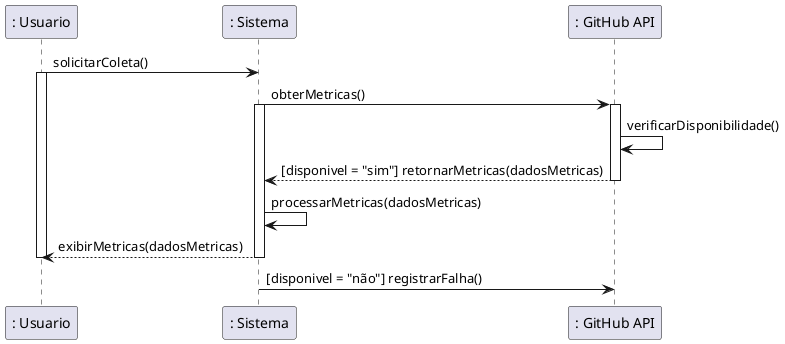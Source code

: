 @startuml
' COLETAR MÉTRICAS DO GITHUB

": Usuario" as usuario -> ": Sistema" as sistema : solicitarColeta()
activate usuario

sistema -> ": GitHub API" as github : obterMetricas()
activate sistema
activate github

github -> github : verificarDisponibilidade()

github --> sistema : [disponivel = "sim"] retornarMetricas(dadosMetricas)
deactivate github

sistema -> sistema : processarMetricas(dadosMetricas)

sistema --> usuario : exibirMetricas(dadosMetricas)
deactivate sistema

deactivate usuario

sistema -> github : [disponivel = "não"] registrarFalha()
@enduml